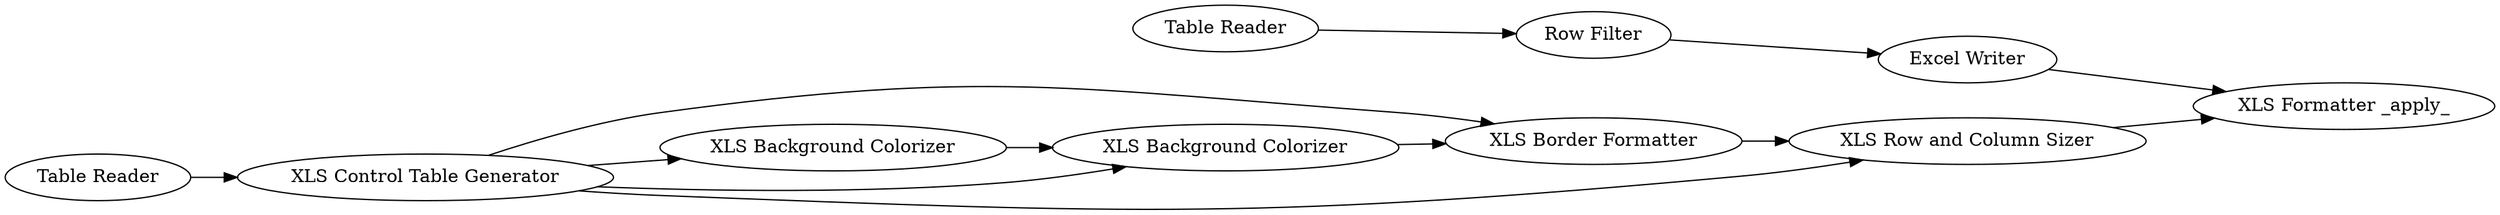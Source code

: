digraph {
	"-2101096418672078077_2265" [label="Table Reader"]
	"-2101096418672078077_2264" [label="Table Reader"]
	"-2101096418672078077_2266" [label="XLS Formatter _apply_"]
	"-2101096418672078077_2263" [label="Excel Writer"]
	"-2101096418672078077_320" [label="XLS Control Table Generator"]
	"-2101096418672078077_325" [label="XLS Border Formatter"]
	"-2101096418672078077_319" [label="XLS Background Colorizer"]
	"-2101096418672078077_315" [label="Row Filter"]
	"-2101096418672078077_323" [label="XLS Background Colorizer"]
	"-2101096418672078077_2260" [label="XLS Row and Column Sizer"]
	"-2101096418672078077_323" -> "-2101096418672078077_325"
	"-2101096418672078077_320" -> "-2101096418672078077_2260"
	"-2101096418672078077_315" -> "-2101096418672078077_2263"
	"-2101096418672078077_2260" -> "-2101096418672078077_2266"
	"-2101096418672078077_325" -> "-2101096418672078077_2260"
	"-2101096418672078077_320" -> "-2101096418672078077_325"
	"-2101096418672078077_2263" -> "-2101096418672078077_2266"
	"-2101096418672078077_319" -> "-2101096418672078077_323"
	"-2101096418672078077_2265" -> "-2101096418672078077_315"
	"-2101096418672078077_320" -> "-2101096418672078077_319"
	"-2101096418672078077_320" -> "-2101096418672078077_323"
	"-2101096418672078077_2264" -> "-2101096418672078077_320"
	rankdir=LR
}
